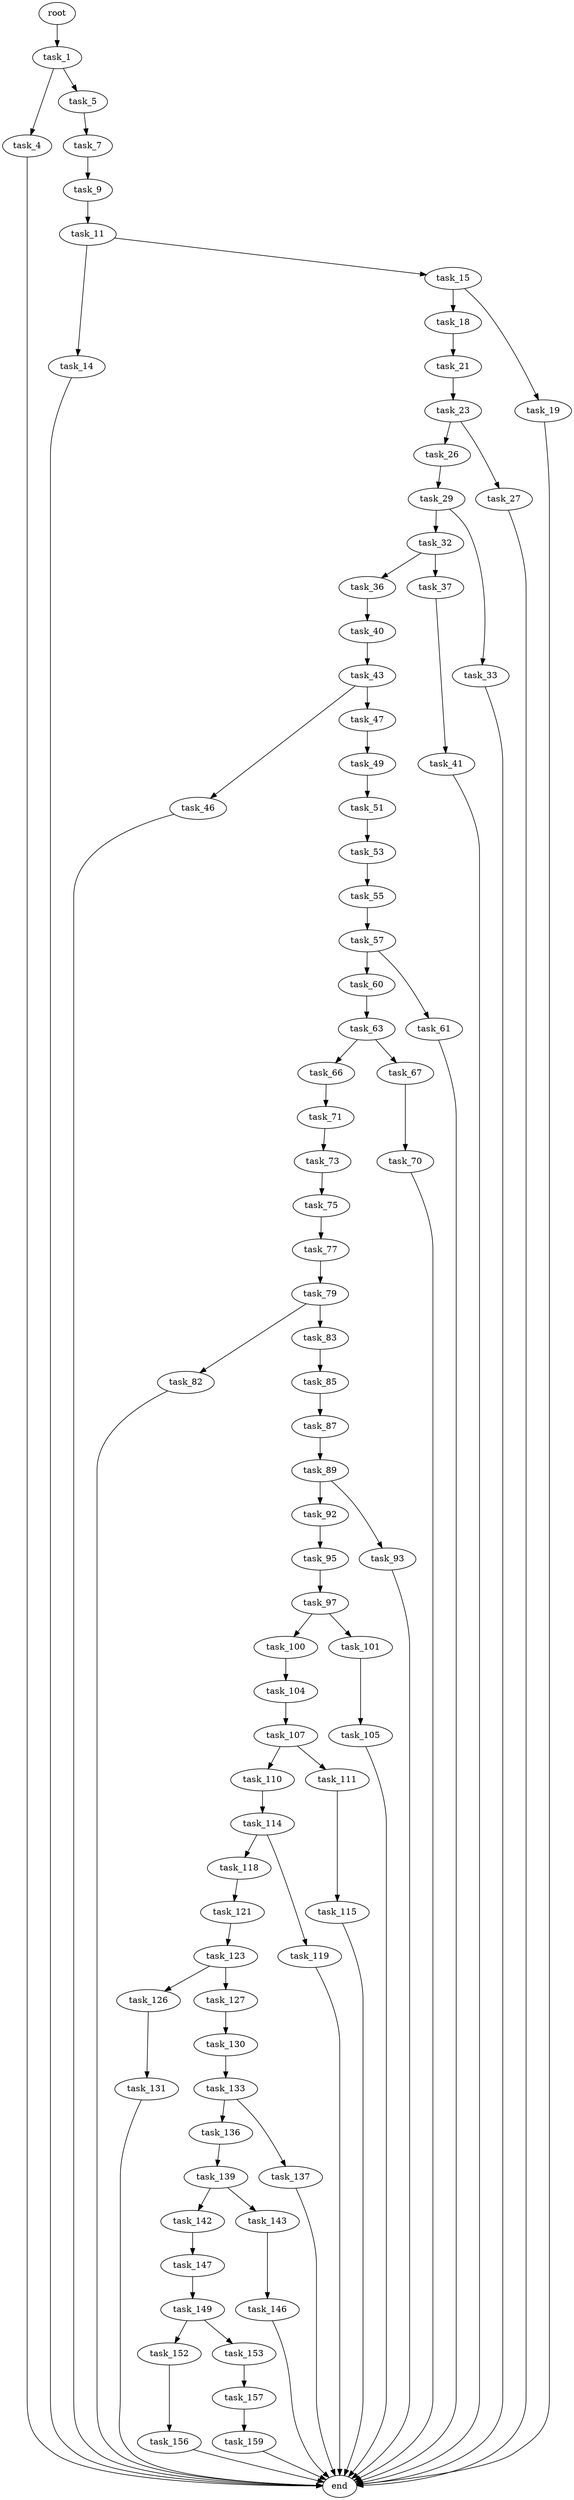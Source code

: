 digraph G {
  root [size="0.000000"];
  task_1 [size="34528547067.000000"];
  task_4 [size="400251979208.000000"];
  task_5 [size="368293445632.000000"];
  task_7 [size="1730371932.000000"];
  task_9 [size="4525771530.000000"];
  task_11 [size="126399428016.000000"];
  task_14 [size="1847686287.000000"];
  task_15 [size="134217728000.000000"];
  task_18 [size="1073741824000.000000"];
  task_19 [size="8197420953.000000"];
  task_21 [size="549755813888.000000"];
  task_23 [size="68719476736.000000"];
  task_26 [size="13401127395.000000"];
  task_27 [size="27801300150.000000"];
  task_29 [size="1144968389567.000000"];
  task_32 [size="11233397576.000000"];
  task_33 [size="19420744090.000000"];
  task_36 [size="1416717522.000000"];
  task_37 [size="5606700690.000000"];
  task_40 [size="81797195107.000000"];
  task_41 [size="167412209581.000000"];
  task_43 [size="93615682653.000000"];
  task_46 [size="4443277683.000000"];
  task_47 [size="11251801574.000000"];
  task_49 [size="782757789696.000000"];
  task_51 [size="41487795856.000000"];
  task_53 [size="3633802070.000000"];
  task_55 [size="1073741824000.000000"];
  task_57 [size="1303594240461.000000"];
  task_60 [size="1011429103.000000"];
  task_61 [size="8589934592.000000"];
  task_63 [size="368293445632.000000"];
  task_66 [size="68719476736.000000"];
  task_67 [size="371939423188.000000"];
  task_70 [size="29407453557.000000"];
  task_71 [size="549755813888.000000"];
  task_73 [size="166155583758.000000"];
  task_75 [size="8589934592.000000"];
  task_77 [size="549755813888.000000"];
  task_79 [size="752582293594.000000"];
  task_82 [size="134217728000.000000"];
  task_83 [size="17598350011.000000"];
  task_85 [size="368293445632.000000"];
  task_87 [size="10391861591.000000"];
  task_89 [size="7873959899.000000"];
  task_92 [size="6650469218.000000"];
  task_93 [size="295327491187.000000"];
  task_95 [size="200293791361.000000"];
  task_97 [size="3416196209.000000"];
  task_100 [size="549755813888.000000"];
  task_101 [size="787130318754.000000"];
  task_104 [size="68719476736.000000"];
  task_105 [size="8589934592.000000"];
  task_107 [size="28991029248.000000"];
  task_110 [size="368293445632.000000"];
  task_111 [size="239786943744.000000"];
  task_114 [size="1073741824000.000000"];
  task_115 [size="442717759875.000000"];
  task_118 [size="114175439747.000000"];
  task_119 [size="200394169373.000000"];
  task_121 [size="33650412765.000000"];
  task_123 [size="549755813888.000000"];
  task_126 [size="1073741824000.000000"];
  task_127 [size="38198800043.000000"];
  task_130 [size="40683741511.000000"];
  task_131 [size="175020740997.000000"];
  task_133 [size="782757789696.000000"];
  task_136 [size="28991029248.000000"];
  task_137 [size="42783478748.000000"];
  task_139 [size="1073741824000.000000"];
  task_142 [size="963401220081.000000"];
  task_143 [size="7312638526.000000"];
  task_146 [size="200536433061.000000"];
  task_147 [size="12876654627.000000"];
  task_149 [size="34390510055.000000"];
  task_152 [size="32453287818.000000"];
  task_153 [size="147207488589.000000"];
  task_156 [size="368293445632.000000"];
  task_157 [size="368293445632.000000"];
  task_159 [size="615174426561.000000"];
  end [size="0.000000"];

  root -> task_1 [size="1.000000"];
  task_1 -> task_4 [size="679477248.000000"];
  task_1 -> task_5 [size="679477248.000000"];
  task_4 -> end [size="1.000000"];
  task_5 -> task_7 [size="411041792.000000"];
  task_7 -> task_9 [size="134217728.000000"];
  task_9 -> task_11 [size="75497472.000000"];
  task_11 -> task_14 [size="301989888.000000"];
  task_11 -> task_15 [size="301989888.000000"];
  task_14 -> end [size="1.000000"];
  task_15 -> task_18 [size="209715200.000000"];
  task_15 -> task_19 [size="209715200.000000"];
  task_18 -> task_21 [size="838860800.000000"];
  task_19 -> end [size="1.000000"];
  task_21 -> task_23 [size="536870912.000000"];
  task_23 -> task_26 [size="134217728.000000"];
  task_23 -> task_27 [size="134217728.000000"];
  task_26 -> task_29 [size="209715200.000000"];
  task_27 -> end [size="1.000000"];
  task_29 -> task_32 [size="679477248.000000"];
  task_29 -> task_33 [size="679477248.000000"];
  task_32 -> task_36 [size="838860800.000000"];
  task_32 -> task_37 [size="838860800.000000"];
  task_33 -> end [size="1.000000"];
  task_36 -> task_40 [size="33554432.000000"];
  task_37 -> task_41 [size="209715200.000000"];
  task_40 -> task_43 [size="75497472.000000"];
  task_41 -> end [size="1.000000"];
  task_43 -> task_46 [size="209715200.000000"];
  task_43 -> task_47 [size="209715200.000000"];
  task_46 -> end [size="1.000000"];
  task_47 -> task_49 [size="301989888.000000"];
  task_49 -> task_51 [size="679477248.000000"];
  task_51 -> task_53 [size="679477248.000000"];
  task_53 -> task_55 [size="134217728.000000"];
  task_55 -> task_57 [size="838860800.000000"];
  task_57 -> task_60 [size="838860800.000000"];
  task_57 -> task_61 [size="838860800.000000"];
  task_60 -> task_63 [size="33554432.000000"];
  task_61 -> end [size="1.000000"];
  task_63 -> task_66 [size="411041792.000000"];
  task_63 -> task_67 [size="411041792.000000"];
  task_66 -> task_71 [size="134217728.000000"];
  task_67 -> task_70 [size="301989888.000000"];
  task_70 -> end [size="1.000000"];
  task_71 -> task_73 [size="536870912.000000"];
  task_73 -> task_75 [size="209715200.000000"];
  task_75 -> task_77 [size="33554432.000000"];
  task_77 -> task_79 [size="536870912.000000"];
  task_79 -> task_82 [size="536870912.000000"];
  task_79 -> task_83 [size="536870912.000000"];
  task_82 -> end [size="1.000000"];
  task_83 -> task_85 [size="33554432.000000"];
  task_85 -> task_87 [size="411041792.000000"];
  task_87 -> task_89 [size="536870912.000000"];
  task_89 -> task_92 [size="536870912.000000"];
  task_89 -> task_93 [size="536870912.000000"];
  task_92 -> task_95 [size="33554432.000000"];
  task_93 -> end [size="1.000000"];
  task_95 -> task_97 [size="411041792.000000"];
  task_97 -> task_100 [size="411041792.000000"];
  task_97 -> task_101 [size="411041792.000000"];
  task_100 -> task_104 [size="536870912.000000"];
  task_101 -> task_105 [size="679477248.000000"];
  task_104 -> task_107 [size="134217728.000000"];
  task_105 -> end [size="1.000000"];
  task_107 -> task_110 [size="75497472.000000"];
  task_107 -> task_111 [size="75497472.000000"];
  task_110 -> task_114 [size="411041792.000000"];
  task_111 -> task_115 [size="209715200.000000"];
  task_114 -> task_118 [size="838860800.000000"];
  task_114 -> task_119 [size="838860800.000000"];
  task_115 -> end [size="1.000000"];
  task_118 -> task_121 [size="301989888.000000"];
  task_119 -> end [size="1.000000"];
  task_121 -> task_123 [size="75497472.000000"];
  task_123 -> task_126 [size="536870912.000000"];
  task_123 -> task_127 [size="536870912.000000"];
  task_126 -> task_131 [size="838860800.000000"];
  task_127 -> task_130 [size="33554432.000000"];
  task_130 -> task_133 [size="33554432.000000"];
  task_131 -> end [size="1.000000"];
  task_133 -> task_136 [size="679477248.000000"];
  task_133 -> task_137 [size="679477248.000000"];
  task_136 -> task_139 [size="75497472.000000"];
  task_137 -> end [size="1.000000"];
  task_139 -> task_142 [size="838860800.000000"];
  task_139 -> task_143 [size="838860800.000000"];
  task_142 -> task_147 [size="679477248.000000"];
  task_143 -> task_146 [size="134217728.000000"];
  task_146 -> end [size="1.000000"];
  task_147 -> task_149 [size="301989888.000000"];
  task_149 -> task_152 [size="679477248.000000"];
  task_149 -> task_153 [size="679477248.000000"];
  task_152 -> task_156 [size="33554432.000000"];
  task_153 -> task_157 [size="411041792.000000"];
  task_156 -> end [size="1.000000"];
  task_157 -> task_159 [size="411041792.000000"];
  task_159 -> end [size="1.000000"];
}

